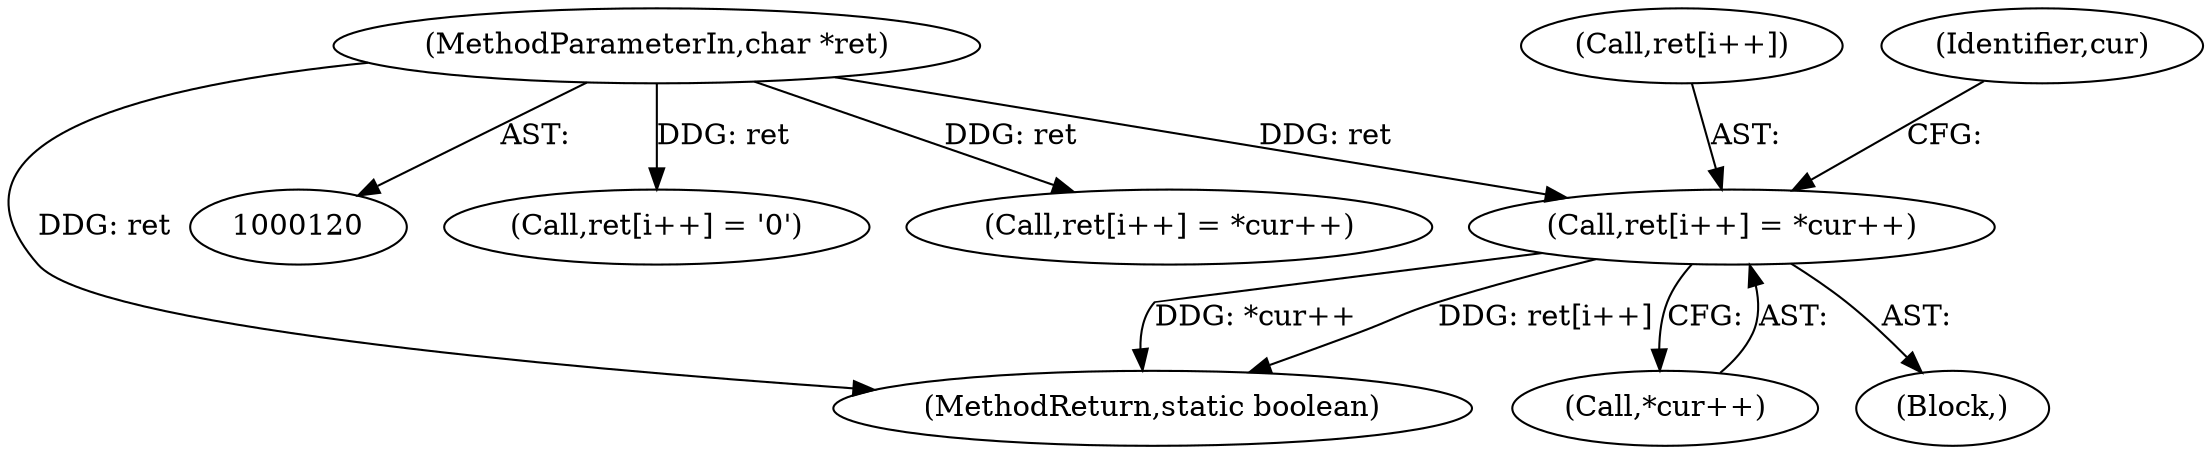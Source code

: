 digraph "0_virglrenderer_e534b51ca3c3cd25f3990589932a9ed711c59b27@array" {
"1000161" [label="(Call,ret[i++] = *cur++)"];
"1000122" [label="(MethodParameterIn,char *ret)"];
"1000169" [label="(Call,ret[i++] = '\0')"];
"1000152" [label="(Block,)"];
"1000138" [label="(Call,ret[i++] = *cur++)"];
"1000162" [label="(Call,ret[i++])"];
"1000149" [label="(Identifier,cur)"];
"1004167" [label="(MethodReturn,static boolean)"];
"1000161" [label="(Call,ret[i++] = *cur++)"];
"1000166" [label="(Call,*cur++)"];
"1000122" [label="(MethodParameterIn,char *ret)"];
"1000161" -> "1000152"  [label="AST: "];
"1000161" -> "1000166"  [label="CFG: "];
"1000162" -> "1000161"  [label="AST: "];
"1000166" -> "1000161"  [label="AST: "];
"1000149" -> "1000161"  [label="CFG: "];
"1000161" -> "1004167"  [label="DDG: *cur++"];
"1000161" -> "1004167"  [label="DDG: ret[i++]"];
"1000122" -> "1000161"  [label="DDG: ret"];
"1000122" -> "1000120"  [label="AST: "];
"1000122" -> "1004167"  [label="DDG: ret"];
"1000122" -> "1000138"  [label="DDG: ret"];
"1000122" -> "1000169"  [label="DDG: ret"];
}
